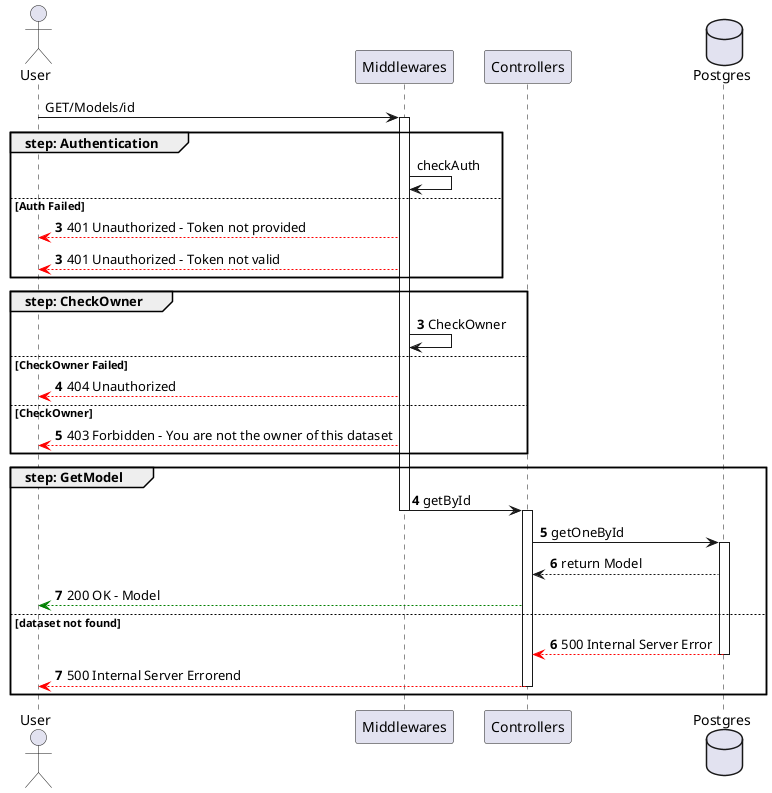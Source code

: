 @startuml

actor User

participant Middlewares
participant Controllers
database Postgres

User -> Middlewares ++: GET/Models/id
group step: Authentication
    Middlewares -> Middlewares : checkAuth
else Auth Failed
    autonumber 3
    Middlewares --[#red]> User : 401 Unauthorized - Token not provided
    autonumber 3
    Middlewares --[#red]> User : 401 Unauthorized - Token not valid
end
group step: CheckOwner 
    autonumber 3
    Middlewares -> Middlewares : CheckOwner 
else CheckOwner Failed
autonumber 4
    Middlewares --[#red]> User : 404 Unauthorized
else CheckOwner 
    Middlewares --[#red]> User : 403 Forbidden - You are not the owner of this dataset
end
autonumber 4
group step: GetModel
    Middlewares -> Controllers --++: getById
    Controllers -> Postgres ++: getOneById
    Postgres --> Controllers : return Model
    Controllers --[#green]> User : 200 OK - Model
else dataset not found
    autonumber 6
    Postgres --[#red]> Controllers --: 500 Internal Server Error
    Controllers --[#red]> User --: 500 Internal Server Errorend
end

@enduml
